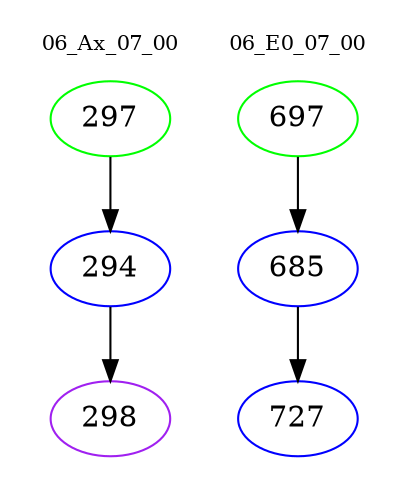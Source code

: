 digraph{
subgraph cluster_0 {
color = white
label = "06_Ax_07_00";
fontsize=10;
T0_297 [label="297", color="green"]
T0_297 -> T0_294 [color="black"]
T0_294 [label="294", color="blue"]
T0_294 -> T0_298 [color="black"]
T0_298 [label="298", color="purple"]
}
subgraph cluster_1 {
color = white
label = "06_E0_07_00";
fontsize=10;
T1_697 [label="697", color="green"]
T1_697 -> T1_685 [color="black"]
T1_685 [label="685", color="blue"]
T1_685 -> T1_727 [color="black"]
T1_727 [label="727", color="blue"]
}
}
